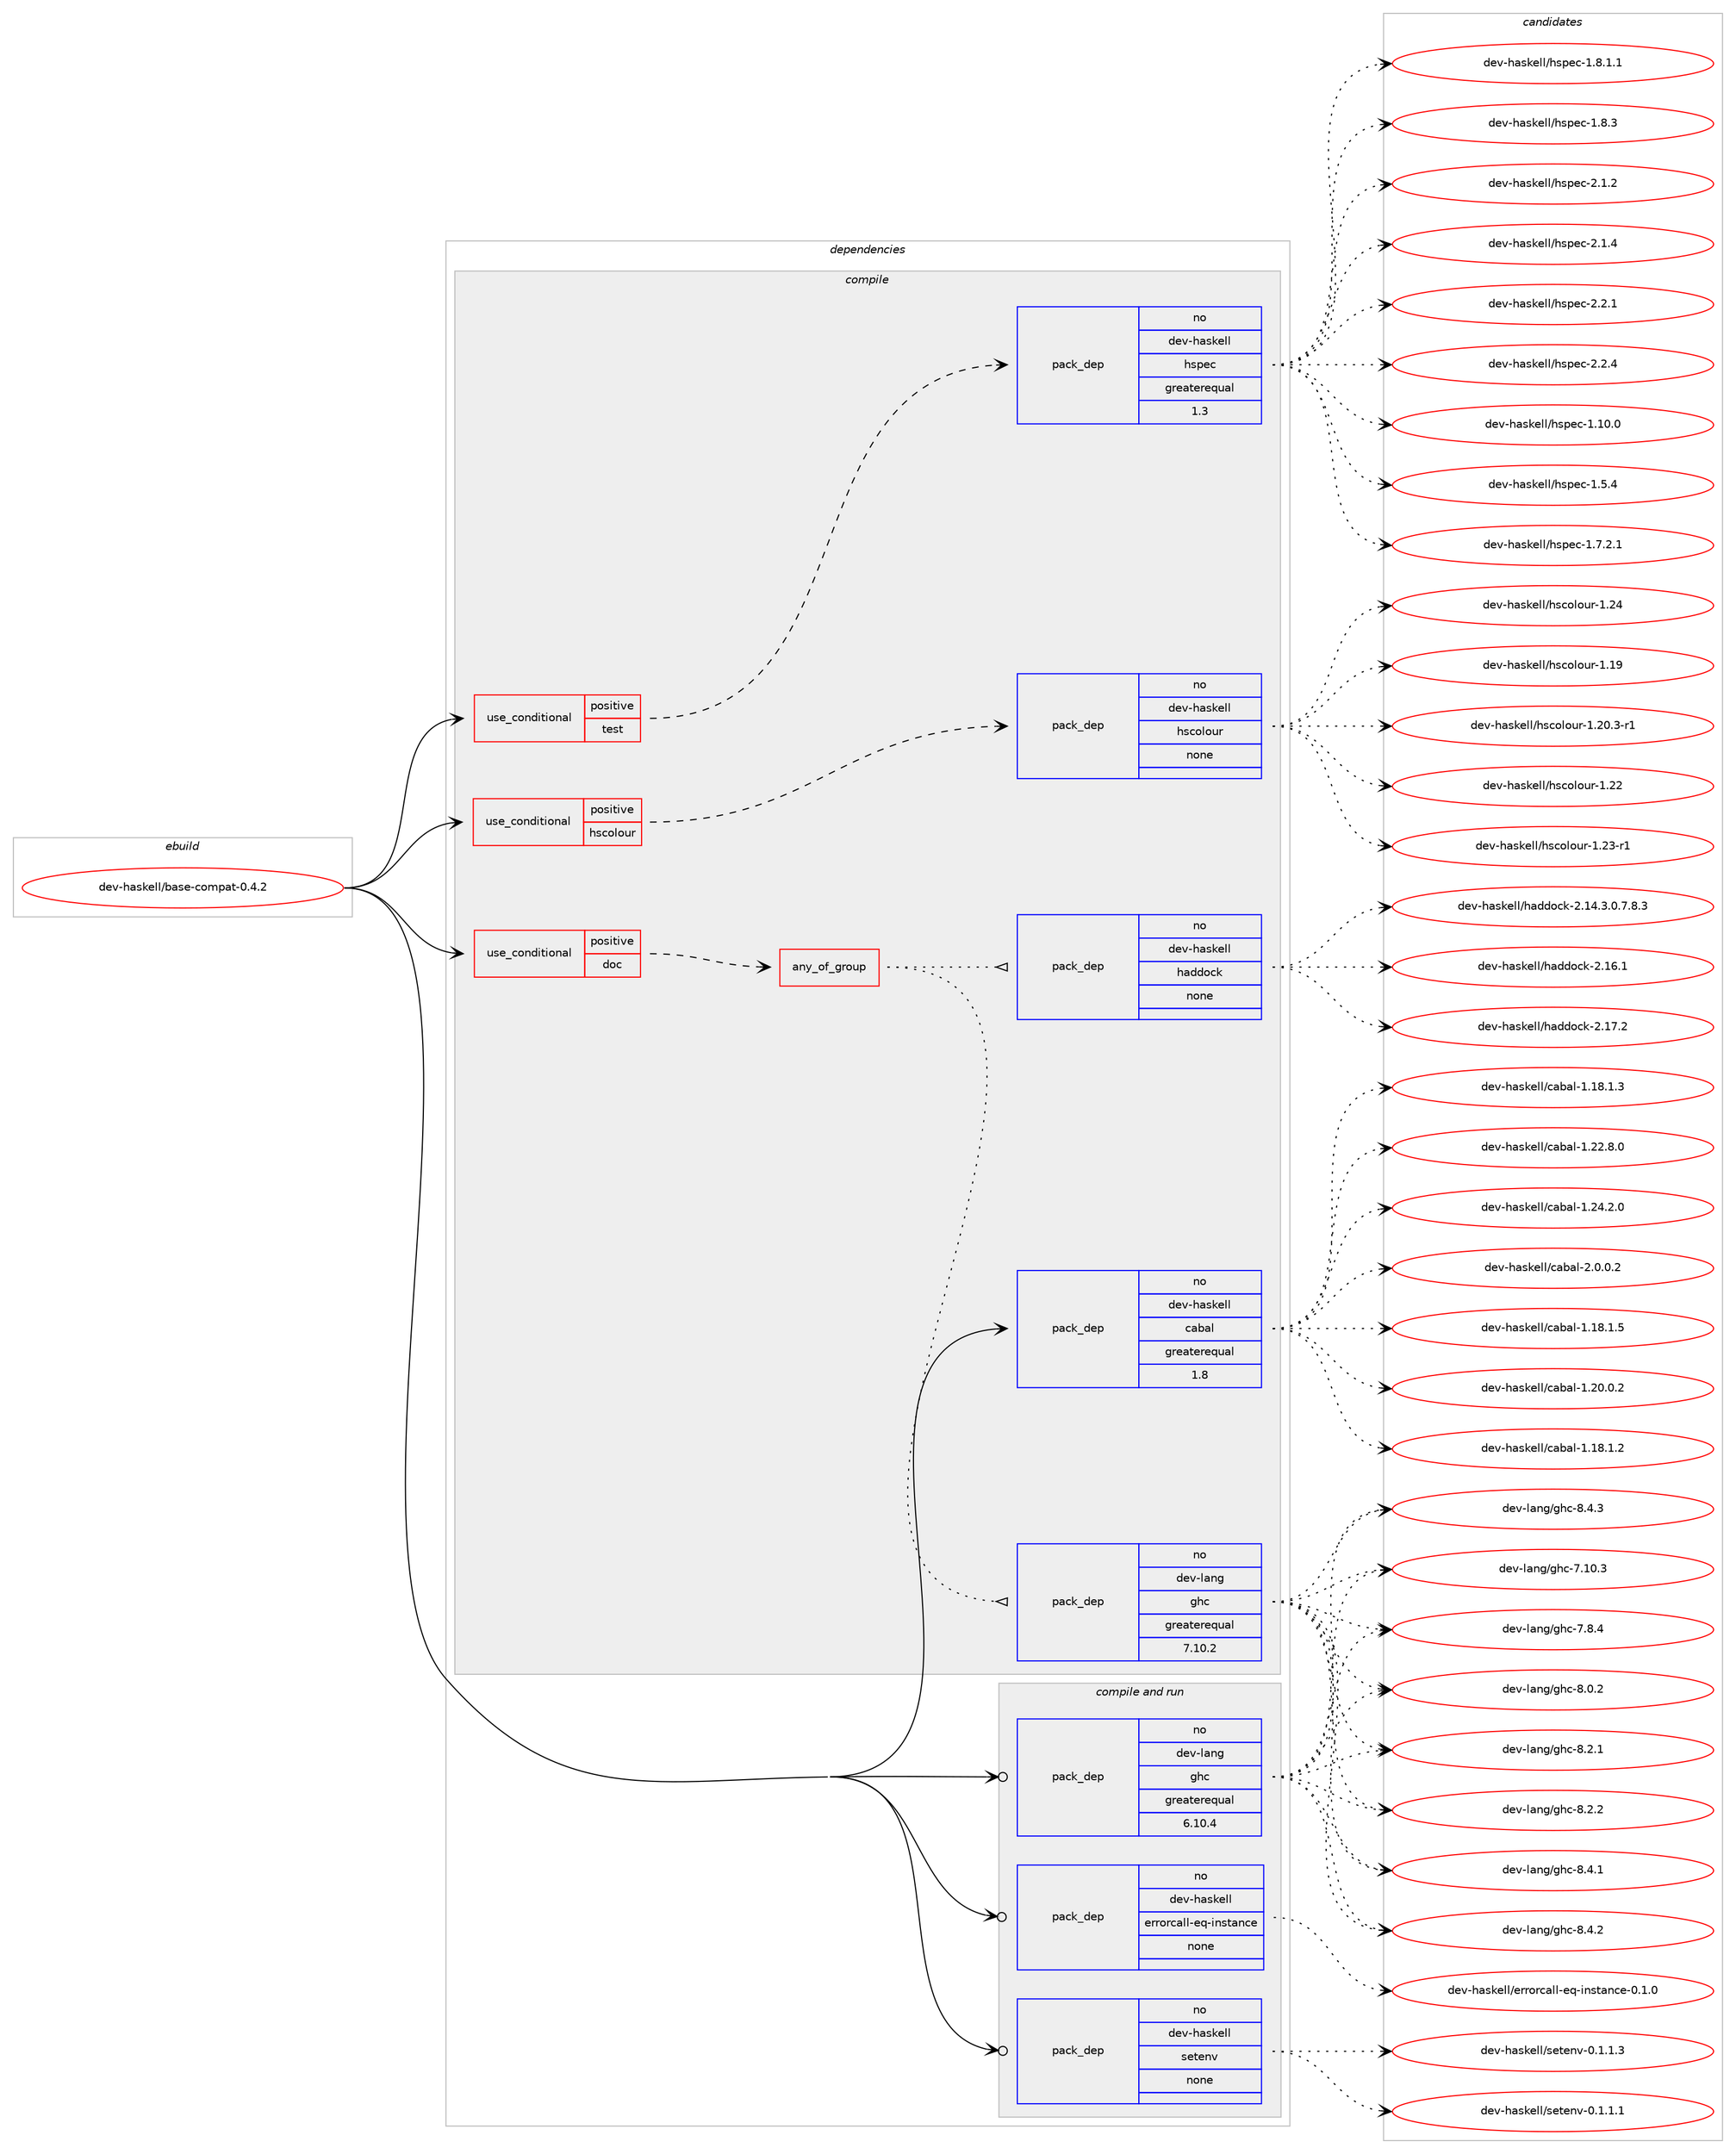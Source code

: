 digraph prolog {

# *************
# Graph options
# *************

newrank=true;
concentrate=true;
compound=true;
graph [rankdir=LR,fontname=Helvetica,fontsize=10,ranksep=1.5];#, ranksep=2.5, nodesep=0.2];
edge  [arrowhead=vee];
node  [fontname=Helvetica,fontsize=10];

# **********
# The ebuild
# **********

subgraph cluster_leftcol {
color=gray;
rank=same;
label=<<i>ebuild</i>>;
id [label="dev-haskell/base-compat-0.4.2", color=red, width=4, href="../dev-haskell/base-compat-0.4.2.svg"];
}

# ****************
# The dependencies
# ****************

subgraph cluster_midcol {
color=gray;
label=<<i>dependencies</i>>;
subgraph cluster_compile {
fillcolor="#eeeeee";
style=filled;
label=<<i>compile</i>>;
subgraph cond358660 {
dependency1326752 [label=<<TABLE BORDER="0" CELLBORDER="1" CELLSPACING="0" CELLPADDING="4"><TR><TD ROWSPAN="3" CELLPADDING="10">use_conditional</TD></TR><TR><TD>positive</TD></TR><TR><TD>doc</TD></TR></TABLE>>, shape=none, color=red];
subgraph any20553 {
dependency1326753 [label=<<TABLE BORDER="0" CELLBORDER="1" CELLSPACING="0" CELLPADDING="4"><TR><TD CELLPADDING="10">any_of_group</TD></TR></TABLE>>, shape=none, color=red];subgraph pack946987 {
dependency1326754 [label=<<TABLE BORDER="0" CELLBORDER="1" CELLSPACING="0" CELLPADDING="4" WIDTH="220"><TR><TD ROWSPAN="6" CELLPADDING="30">pack_dep</TD></TR><TR><TD WIDTH="110">no</TD></TR><TR><TD>dev-haskell</TD></TR><TR><TD>haddock</TD></TR><TR><TD>none</TD></TR><TR><TD></TD></TR></TABLE>>, shape=none, color=blue];
}
dependency1326753:e -> dependency1326754:w [weight=20,style="dotted",arrowhead="oinv"];
subgraph pack946988 {
dependency1326755 [label=<<TABLE BORDER="0" CELLBORDER="1" CELLSPACING="0" CELLPADDING="4" WIDTH="220"><TR><TD ROWSPAN="6" CELLPADDING="30">pack_dep</TD></TR><TR><TD WIDTH="110">no</TD></TR><TR><TD>dev-lang</TD></TR><TR><TD>ghc</TD></TR><TR><TD>greaterequal</TD></TR><TR><TD>7.10.2</TD></TR></TABLE>>, shape=none, color=blue];
}
dependency1326753:e -> dependency1326755:w [weight=20,style="dotted",arrowhead="oinv"];
}
dependency1326752:e -> dependency1326753:w [weight=20,style="dashed",arrowhead="vee"];
}
id:e -> dependency1326752:w [weight=20,style="solid",arrowhead="vee"];
subgraph cond358661 {
dependency1326756 [label=<<TABLE BORDER="0" CELLBORDER="1" CELLSPACING="0" CELLPADDING="4"><TR><TD ROWSPAN="3" CELLPADDING="10">use_conditional</TD></TR><TR><TD>positive</TD></TR><TR><TD>hscolour</TD></TR></TABLE>>, shape=none, color=red];
subgraph pack946989 {
dependency1326757 [label=<<TABLE BORDER="0" CELLBORDER="1" CELLSPACING="0" CELLPADDING="4" WIDTH="220"><TR><TD ROWSPAN="6" CELLPADDING="30">pack_dep</TD></TR><TR><TD WIDTH="110">no</TD></TR><TR><TD>dev-haskell</TD></TR><TR><TD>hscolour</TD></TR><TR><TD>none</TD></TR><TR><TD></TD></TR></TABLE>>, shape=none, color=blue];
}
dependency1326756:e -> dependency1326757:w [weight=20,style="dashed",arrowhead="vee"];
}
id:e -> dependency1326756:w [weight=20,style="solid",arrowhead="vee"];
subgraph cond358662 {
dependency1326758 [label=<<TABLE BORDER="0" CELLBORDER="1" CELLSPACING="0" CELLPADDING="4"><TR><TD ROWSPAN="3" CELLPADDING="10">use_conditional</TD></TR><TR><TD>positive</TD></TR><TR><TD>test</TD></TR></TABLE>>, shape=none, color=red];
subgraph pack946990 {
dependency1326759 [label=<<TABLE BORDER="0" CELLBORDER="1" CELLSPACING="0" CELLPADDING="4" WIDTH="220"><TR><TD ROWSPAN="6" CELLPADDING="30">pack_dep</TD></TR><TR><TD WIDTH="110">no</TD></TR><TR><TD>dev-haskell</TD></TR><TR><TD>hspec</TD></TR><TR><TD>greaterequal</TD></TR><TR><TD>1.3</TD></TR></TABLE>>, shape=none, color=blue];
}
dependency1326758:e -> dependency1326759:w [weight=20,style="dashed",arrowhead="vee"];
}
id:e -> dependency1326758:w [weight=20,style="solid",arrowhead="vee"];
subgraph pack946991 {
dependency1326760 [label=<<TABLE BORDER="0" CELLBORDER="1" CELLSPACING="0" CELLPADDING="4" WIDTH="220"><TR><TD ROWSPAN="6" CELLPADDING="30">pack_dep</TD></TR><TR><TD WIDTH="110">no</TD></TR><TR><TD>dev-haskell</TD></TR><TR><TD>cabal</TD></TR><TR><TD>greaterequal</TD></TR><TR><TD>1.8</TD></TR></TABLE>>, shape=none, color=blue];
}
id:e -> dependency1326760:w [weight=20,style="solid",arrowhead="vee"];
}
subgraph cluster_compileandrun {
fillcolor="#eeeeee";
style=filled;
label=<<i>compile and run</i>>;
subgraph pack946992 {
dependency1326761 [label=<<TABLE BORDER="0" CELLBORDER="1" CELLSPACING="0" CELLPADDING="4" WIDTH="220"><TR><TD ROWSPAN="6" CELLPADDING="30">pack_dep</TD></TR><TR><TD WIDTH="110">no</TD></TR><TR><TD>dev-haskell</TD></TR><TR><TD>errorcall-eq-instance</TD></TR><TR><TD>none</TD></TR><TR><TD></TD></TR></TABLE>>, shape=none, color=blue];
}
id:e -> dependency1326761:w [weight=20,style="solid",arrowhead="odotvee"];
subgraph pack946993 {
dependency1326762 [label=<<TABLE BORDER="0" CELLBORDER="1" CELLSPACING="0" CELLPADDING="4" WIDTH="220"><TR><TD ROWSPAN="6" CELLPADDING="30">pack_dep</TD></TR><TR><TD WIDTH="110">no</TD></TR><TR><TD>dev-haskell</TD></TR><TR><TD>setenv</TD></TR><TR><TD>none</TD></TR><TR><TD></TD></TR></TABLE>>, shape=none, color=blue];
}
id:e -> dependency1326762:w [weight=20,style="solid",arrowhead="odotvee"];
subgraph pack946994 {
dependency1326763 [label=<<TABLE BORDER="0" CELLBORDER="1" CELLSPACING="0" CELLPADDING="4" WIDTH="220"><TR><TD ROWSPAN="6" CELLPADDING="30">pack_dep</TD></TR><TR><TD WIDTH="110">no</TD></TR><TR><TD>dev-lang</TD></TR><TR><TD>ghc</TD></TR><TR><TD>greaterequal</TD></TR><TR><TD>6.10.4</TD></TR></TABLE>>, shape=none, color=blue];
}
id:e -> dependency1326763:w [weight=20,style="solid",arrowhead="odotvee"];
}
subgraph cluster_run {
fillcolor="#eeeeee";
style=filled;
label=<<i>run</i>>;
}
}

# **************
# The candidates
# **************

subgraph cluster_choices {
rank=same;
color=gray;
label=<<i>candidates</i>>;

subgraph choice946987 {
color=black;
nodesep=1;
choice1001011184510497115107101108108471049710010011199107455046495246514648465546564651 [label="dev-haskell/haddock-2.14.3.0.7.8.3", color=red, width=4,href="../dev-haskell/haddock-2.14.3.0.7.8.3.svg"];
choice100101118451049711510710110810847104971001001119910745504649544649 [label="dev-haskell/haddock-2.16.1", color=red, width=4,href="../dev-haskell/haddock-2.16.1.svg"];
choice100101118451049711510710110810847104971001001119910745504649554650 [label="dev-haskell/haddock-2.17.2", color=red, width=4,href="../dev-haskell/haddock-2.17.2.svg"];
dependency1326754:e -> choice1001011184510497115107101108108471049710010011199107455046495246514648465546564651:w [style=dotted,weight="100"];
dependency1326754:e -> choice100101118451049711510710110810847104971001001119910745504649544649:w [style=dotted,weight="100"];
dependency1326754:e -> choice100101118451049711510710110810847104971001001119910745504649554650:w [style=dotted,weight="100"];
}
subgraph choice946988 {
color=black;
nodesep=1;
choice1001011184510897110103471031049945554649484651 [label="dev-lang/ghc-7.10.3", color=red, width=4,href="../dev-lang/ghc-7.10.3.svg"];
choice10010111845108971101034710310499455546564652 [label="dev-lang/ghc-7.8.4", color=red, width=4,href="../dev-lang/ghc-7.8.4.svg"];
choice10010111845108971101034710310499455646484650 [label="dev-lang/ghc-8.0.2", color=red, width=4,href="../dev-lang/ghc-8.0.2.svg"];
choice10010111845108971101034710310499455646504649 [label="dev-lang/ghc-8.2.1", color=red, width=4,href="../dev-lang/ghc-8.2.1.svg"];
choice10010111845108971101034710310499455646504650 [label="dev-lang/ghc-8.2.2", color=red, width=4,href="../dev-lang/ghc-8.2.2.svg"];
choice10010111845108971101034710310499455646524649 [label="dev-lang/ghc-8.4.1", color=red, width=4,href="../dev-lang/ghc-8.4.1.svg"];
choice10010111845108971101034710310499455646524650 [label="dev-lang/ghc-8.4.2", color=red, width=4,href="../dev-lang/ghc-8.4.2.svg"];
choice10010111845108971101034710310499455646524651 [label="dev-lang/ghc-8.4.3", color=red, width=4,href="../dev-lang/ghc-8.4.3.svg"];
dependency1326755:e -> choice1001011184510897110103471031049945554649484651:w [style=dotted,weight="100"];
dependency1326755:e -> choice10010111845108971101034710310499455546564652:w [style=dotted,weight="100"];
dependency1326755:e -> choice10010111845108971101034710310499455646484650:w [style=dotted,weight="100"];
dependency1326755:e -> choice10010111845108971101034710310499455646504649:w [style=dotted,weight="100"];
dependency1326755:e -> choice10010111845108971101034710310499455646504650:w [style=dotted,weight="100"];
dependency1326755:e -> choice10010111845108971101034710310499455646524649:w [style=dotted,weight="100"];
dependency1326755:e -> choice10010111845108971101034710310499455646524650:w [style=dotted,weight="100"];
dependency1326755:e -> choice10010111845108971101034710310499455646524651:w [style=dotted,weight="100"];
}
subgraph choice946989 {
color=black;
nodesep=1;
choice100101118451049711510710110810847104115991111081111171144549464957 [label="dev-haskell/hscolour-1.19", color=red, width=4,href="../dev-haskell/hscolour-1.19.svg"];
choice10010111845104971151071011081084710411599111108111117114454946504846514511449 [label="dev-haskell/hscolour-1.20.3-r1", color=red, width=4,href="../dev-haskell/hscolour-1.20.3-r1.svg"];
choice100101118451049711510710110810847104115991111081111171144549465050 [label="dev-haskell/hscolour-1.22", color=red, width=4,href="../dev-haskell/hscolour-1.22.svg"];
choice1001011184510497115107101108108471041159911110811111711445494650514511449 [label="dev-haskell/hscolour-1.23-r1", color=red, width=4,href="../dev-haskell/hscolour-1.23-r1.svg"];
choice100101118451049711510710110810847104115991111081111171144549465052 [label="dev-haskell/hscolour-1.24", color=red, width=4,href="../dev-haskell/hscolour-1.24.svg"];
dependency1326757:e -> choice100101118451049711510710110810847104115991111081111171144549464957:w [style=dotted,weight="100"];
dependency1326757:e -> choice10010111845104971151071011081084710411599111108111117114454946504846514511449:w [style=dotted,weight="100"];
dependency1326757:e -> choice100101118451049711510710110810847104115991111081111171144549465050:w [style=dotted,weight="100"];
dependency1326757:e -> choice1001011184510497115107101108108471041159911110811111711445494650514511449:w [style=dotted,weight="100"];
dependency1326757:e -> choice100101118451049711510710110810847104115991111081111171144549465052:w [style=dotted,weight="100"];
}
subgraph choice946990 {
color=black;
nodesep=1;
choice1001011184510497115107101108108471041151121019945494649484648 [label="dev-haskell/hspec-1.10.0", color=red, width=4,href="../dev-haskell/hspec-1.10.0.svg"];
choice10010111845104971151071011081084710411511210199454946534652 [label="dev-haskell/hspec-1.5.4", color=red, width=4,href="../dev-haskell/hspec-1.5.4.svg"];
choice100101118451049711510710110810847104115112101994549465546504649 [label="dev-haskell/hspec-1.7.2.1", color=red, width=4,href="../dev-haskell/hspec-1.7.2.1.svg"];
choice100101118451049711510710110810847104115112101994549465646494649 [label="dev-haskell/hspec-1.8.1.1", color=red, width=4,href="../dev-haskell/hspec-1.8.1.1.svg"];
choice10010111845104971151071011081084710411511210199454946564651 [label="dev-haskell/hspec-1.8.3", color=red, width=4,href="../dev-haskell/hspec-1.8.3.svg"];
choice10010111845104971151071011081084710411511210199455046494650 [label="dev-haskell/hspec-2.1.2", color=red, width=4,href="../dev-haskell/hspec-2.1.2.svg"];
choice10010111845104971151071011081084710411511210199455046494652 [label="dev-haskell/hspec-2.1.4", color=red, width=4,href="../dev-haskell/hspec-2.1.4.svg"];
choice10010111845104971151071011081084710411511210199455046504649 [label="dev-haskell/hspec-2.2.1", color=red, width=4,href="../dev-haskell/hspec-2.2.1.svg"];
choice10010111845104971151071011081084710411511210199455046504652 [label="dev-haskell/hspec-2.2.4", color=red, width=4,href="../dev-haskell/hspec-2.2.4.svg"];
dependency1326759:e -> choice1001011184510497115107101108108471041151121019945494649484648:w [style=dotted,weight="100"];
dependency1326759:e -> choice10010111845104971151071011081084710411511210199454946534652:w [style=dotted,weight="100"];
dependency1326759:e -> choice100101118451049711510710110810847104115112101994549465546504649:w [style=dotted,weight="100"];
dependency1326759:e -> choice100101118451049711510710110810847104115112101994549465646494649:w [style=dotted,weight="100"];
dependency1326759:e -> choice10010111845104971151071011081084710411511210199454946564651:w [style=dotted,weight="100"];
dependency1326759:e -> choice10010111845104971151071011081084710411511210199455046494650:w [style=dotted,weight="100"];
dependency1326759:e -> choice10010111845104971151071011081084710411511210199455046494652:w [style=dotted,weight="100"];
dependency1326759:e -> choice10010111845104971151071011081084710411511210199455046504649:w [style=dotted,weight="100"];
dependency1326759:e -> choice10010111845104971151071011081084710411511210199455046504652:w [style=dotted,weight="100"];
}
subgraph choice946991 {
color=black;
nodesep=1;
choice10010111845104971151071011081084799979897108454946495646494650 [label="dev-haskell/cabal-1.18.1.2", color=red, width=4,href="../dev-haskell/cabal-1.18.1.2.svg"];
choice10010111845104971151071011081084799979897108454946495646494651 [label="dev-haskell/cabal-1.18.1.3", color=red, width=4,href="../dev-haskell/cabal-1.18.1.3.svg"];
choice10010111845104971151071011081084799979897108454946495646494653 [label="dev-haskell/cabal-1.18.1.5", color=red, width=4,href="../dev-haskell/cabal-1.18.1.5.svg"];
choice10010111845104971151071011081084799979897108454946504846484650 [label="dev-haskell/cabal-1.20.0.2", color=red, width=4,href="../dev-haskell/cabal-1.20.0.2.svg"];
choice10010111845104971151071011081084799979897108454946505046564648 [label="dev-haskell/cabal-1.22.8.0", color=red, width=4,href="../dev-haskell/cabal-1.22.8.0.svg"];
choice10010111845104971151071011081084799979897108454946505246504648 [label="dev-haskell/cabal-1.24.2.0", color=red, width=4,href="../dev-haskell/cabal-1.24.2.0.svg"];
choice100101118451049711510710110810847999798971084550464846484650 [label="dev-haskell/cabal-2.0.0.2", color=red, width=4,href="../dev-haskell/cabal-2.0.0.2.svg"];
dependency1326760:e -> choice10010111845104971151071011081084799979897108454946495646494650:w [style=dotted,weight="100"];
dependency1326760:e -> choice10010111845104971151071011081084799979897108454946495646494651:w [style=dotted,weight="100"];
dependency1326760:e -> choice10010111845104971151071011081084799979897108454946495646494653:w [style=dotted,weight="100"];
dependency1326760:e -> choice10010111845104971151071011081084799979897108454946504846484650:w [style=dotted,weight="100"];
dependency1326760:e -> choice10010111845104971151071011081084799979897108454946505046564648:w [style=dotted,weight="100"];
dependency1326760:e -> choice10010111845104971151071011081084799979897108454946505246504648:w [style=dotted,weight="100"];
dependency1326760:e -> choice100101118451049711510710110810847999798971084550464846484650:w [style=dotted,weight="100"];
}
subgraph choice946992 {
color=black;
nodesep=1;
choice100101118451049711510710110810847101114114111114999710810845101113451051101151169711099101454846494648 [label="dev-haskell/errorcall-eq-instance-0.1.0", color=red, width=4,href="../dev-haskell/errorcall-eq-instance-0.1.0.svg"];
dependency1326761:e -> choice100101118451049711510710110810847101114114111114999710810845101113451051101151169711099101454846494648:w [style=dotted,weight="100"];
}
subgraph choice946993 {
color=black;
nodesep=1;
choice1001011184510497115107101108108471151011161011101184548464946494649 [label="dev-haskell/setenv-0.1.1.1", color=red, width=4,href="../dev-haskell/setenv-0.1.1.1.svg"];
choice1001011184510497115107101108108471151011161011101184548464946494651 [label="dev-haskell/setenv-0.1.1.3", color=red, width=4,href="../dev-haskell/setenv-0.1.1.3.svg"];
dependency1326762:e -> choice1001011184510497115107101108108471151011161011101184548464946494649:w [style=dotted,weight="100"];
dependency1326762:e -> choice1001011184510497115107101108108471151011161011101184548464946494651:w [style=dotted,weight="100"];
}
subgraph choice946994 {
color=black;
nodesep=1;
choice1001011184510897110103471031049945554649484651 [label="dev-lang/ghc-7.10.3", color=red, width=4,href="../dev-lang/ghc-7.10.3.svg"];
choice10010111845108971101034710310499455546564652 [label="dev-lang/ghc-7.8.4", color=red, width=4,href="../dev-lang/ghc-7.8.4.svg"];
choice10010111845108971101034710310499455646484650 [label="dev-lang/ghc-8.0.2", color=red, width=4,href="../dev-lang/ghc-8.0.2.svg"];
choice10010111845108971101034710310499455646504649 [label="dev-lang/ghc-8.2.1", color=red, width=4,href="../dev-lang/ghc-8.2.1.svg"];
choice10010111845108971101034710310499455646504650 [label="dev-lang/ghc-8.2.2", color=red, width=4,href="../dev-lang/ghc-8.2.2.svg"];
choice10010111845108971101034710310499455646524649 [label="dev-lang/ghc-8.4.1", color=red, width=4,href="../dev-lang/ghc-8.4.1.svg"];
choice10010111845108971101034710310499455646524650 [label="dev-lang/ghc-8.4.2", color=red, width=4,href="../dev-lang/ghc-8.4.2.svg"];
choice10010111845108971101034710310499455646524651 [label="dev-lang/ghc-8.4.3", color=red, width=4,href="../dev-lang/ghc-8.4.3.svg"];
dependency1326763:e -> choice1001011184510897110103471031049945554649484651:w [style=dotted,weight="100"];
dependency1326763:e -> choice10010111845108971101034710310499455546564652:w [style=dotted,weight="100"];
dependency1326763:e -> choice10010111845108971101034710310499455646484650:w [style=dotted,weight="100"];
dependency1326763:e -> choice10010111845108971101034710310499455646504649:w [style=dotted,weight="100"];
dependency1326763:e -> choice10010111845108971101034710310499455646504650:w [style=dotted,weight="100"];
dependency1326763:e -> choice10010111845108971101034710310499455646524649:w [style=dotted,weight="100"];
dependency1326763:e -> choice10010111845108971101034710310499455646524650:w [style=dotted,weight="100"];
dependency1326763:e -> choice10010111845108971101034710310499455646524651:w [style=dotted,weight="100"];
}
}

}
